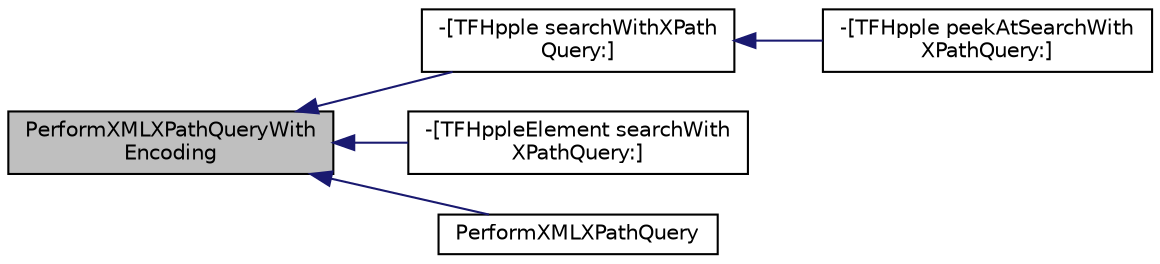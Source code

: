 digraph "PerformXMLXPathQueryWithEncoding"
{
  edge [fontname="Helvetica",fontsize="10",labelfontname="Helvetica",labelfontsize="10"];
  node [fontname="Helvetica",fontsize="10",shape=record];
  rankdir="LR";
  Node1 [label="PerformXMLXPathQueryWith\lEncoding",height=0.2,width=0.4,color="black", fillcolor="grey75", style="filled", fontcolor="black"];
  Node1 -> Node2 [dir="back",color="midnightblue",fontsize="10",style="solid",fontname="Helvetica"];
  Node2 [label="-[TFHpple searchWithXPath\lQuery:]",height=0.2,width=0.4,color="black", fillcolor="white", style="filled",URL="$interface_t_f_hpple.html#a5c912f232c2f3b9ef5cf164227ce1016"];
  Node2 -> Node3 [dir="back",color="midnightblue",fontsize="10",style="solid",fontname="Helvetica"];
  Node3 [label="-[TFHpple peekAtSearchWith\lXPathQuery:]",height=0.2,width=0.4,color="black", fillcolor="white", style="filled",URL="$interface_t_f_hpple.html#abe341e921def7fa82a96ed265ce2fd4e"];
  Node1 -> Node4 [dir="back",color="midnightblue",fontsize="10",style="solid",fontname="Helvetica"];
  Node4 [label="-[TFHppleElement searchWith\lXPathQuery:]",height=0.2,width=0.4,color="black", fillcolor="white", style="filled",URL="$interface_t_f_hpple_element.html#af82deb9f4a9a92339829b9bab17ab9b9"];
  Node1 -> Node5 [dir="back",color="midnightblue",fontsize="10",style="solid",fontname="Helvetica"];
  Node5 [label="PerformXMLXPathQuery",height=0.2,width=0.4,color="black", fillcolor="white", style="filled",URL="$_x_path_query_8m.html#a3a2dd70846127018a049f049e1621eda"];
}
